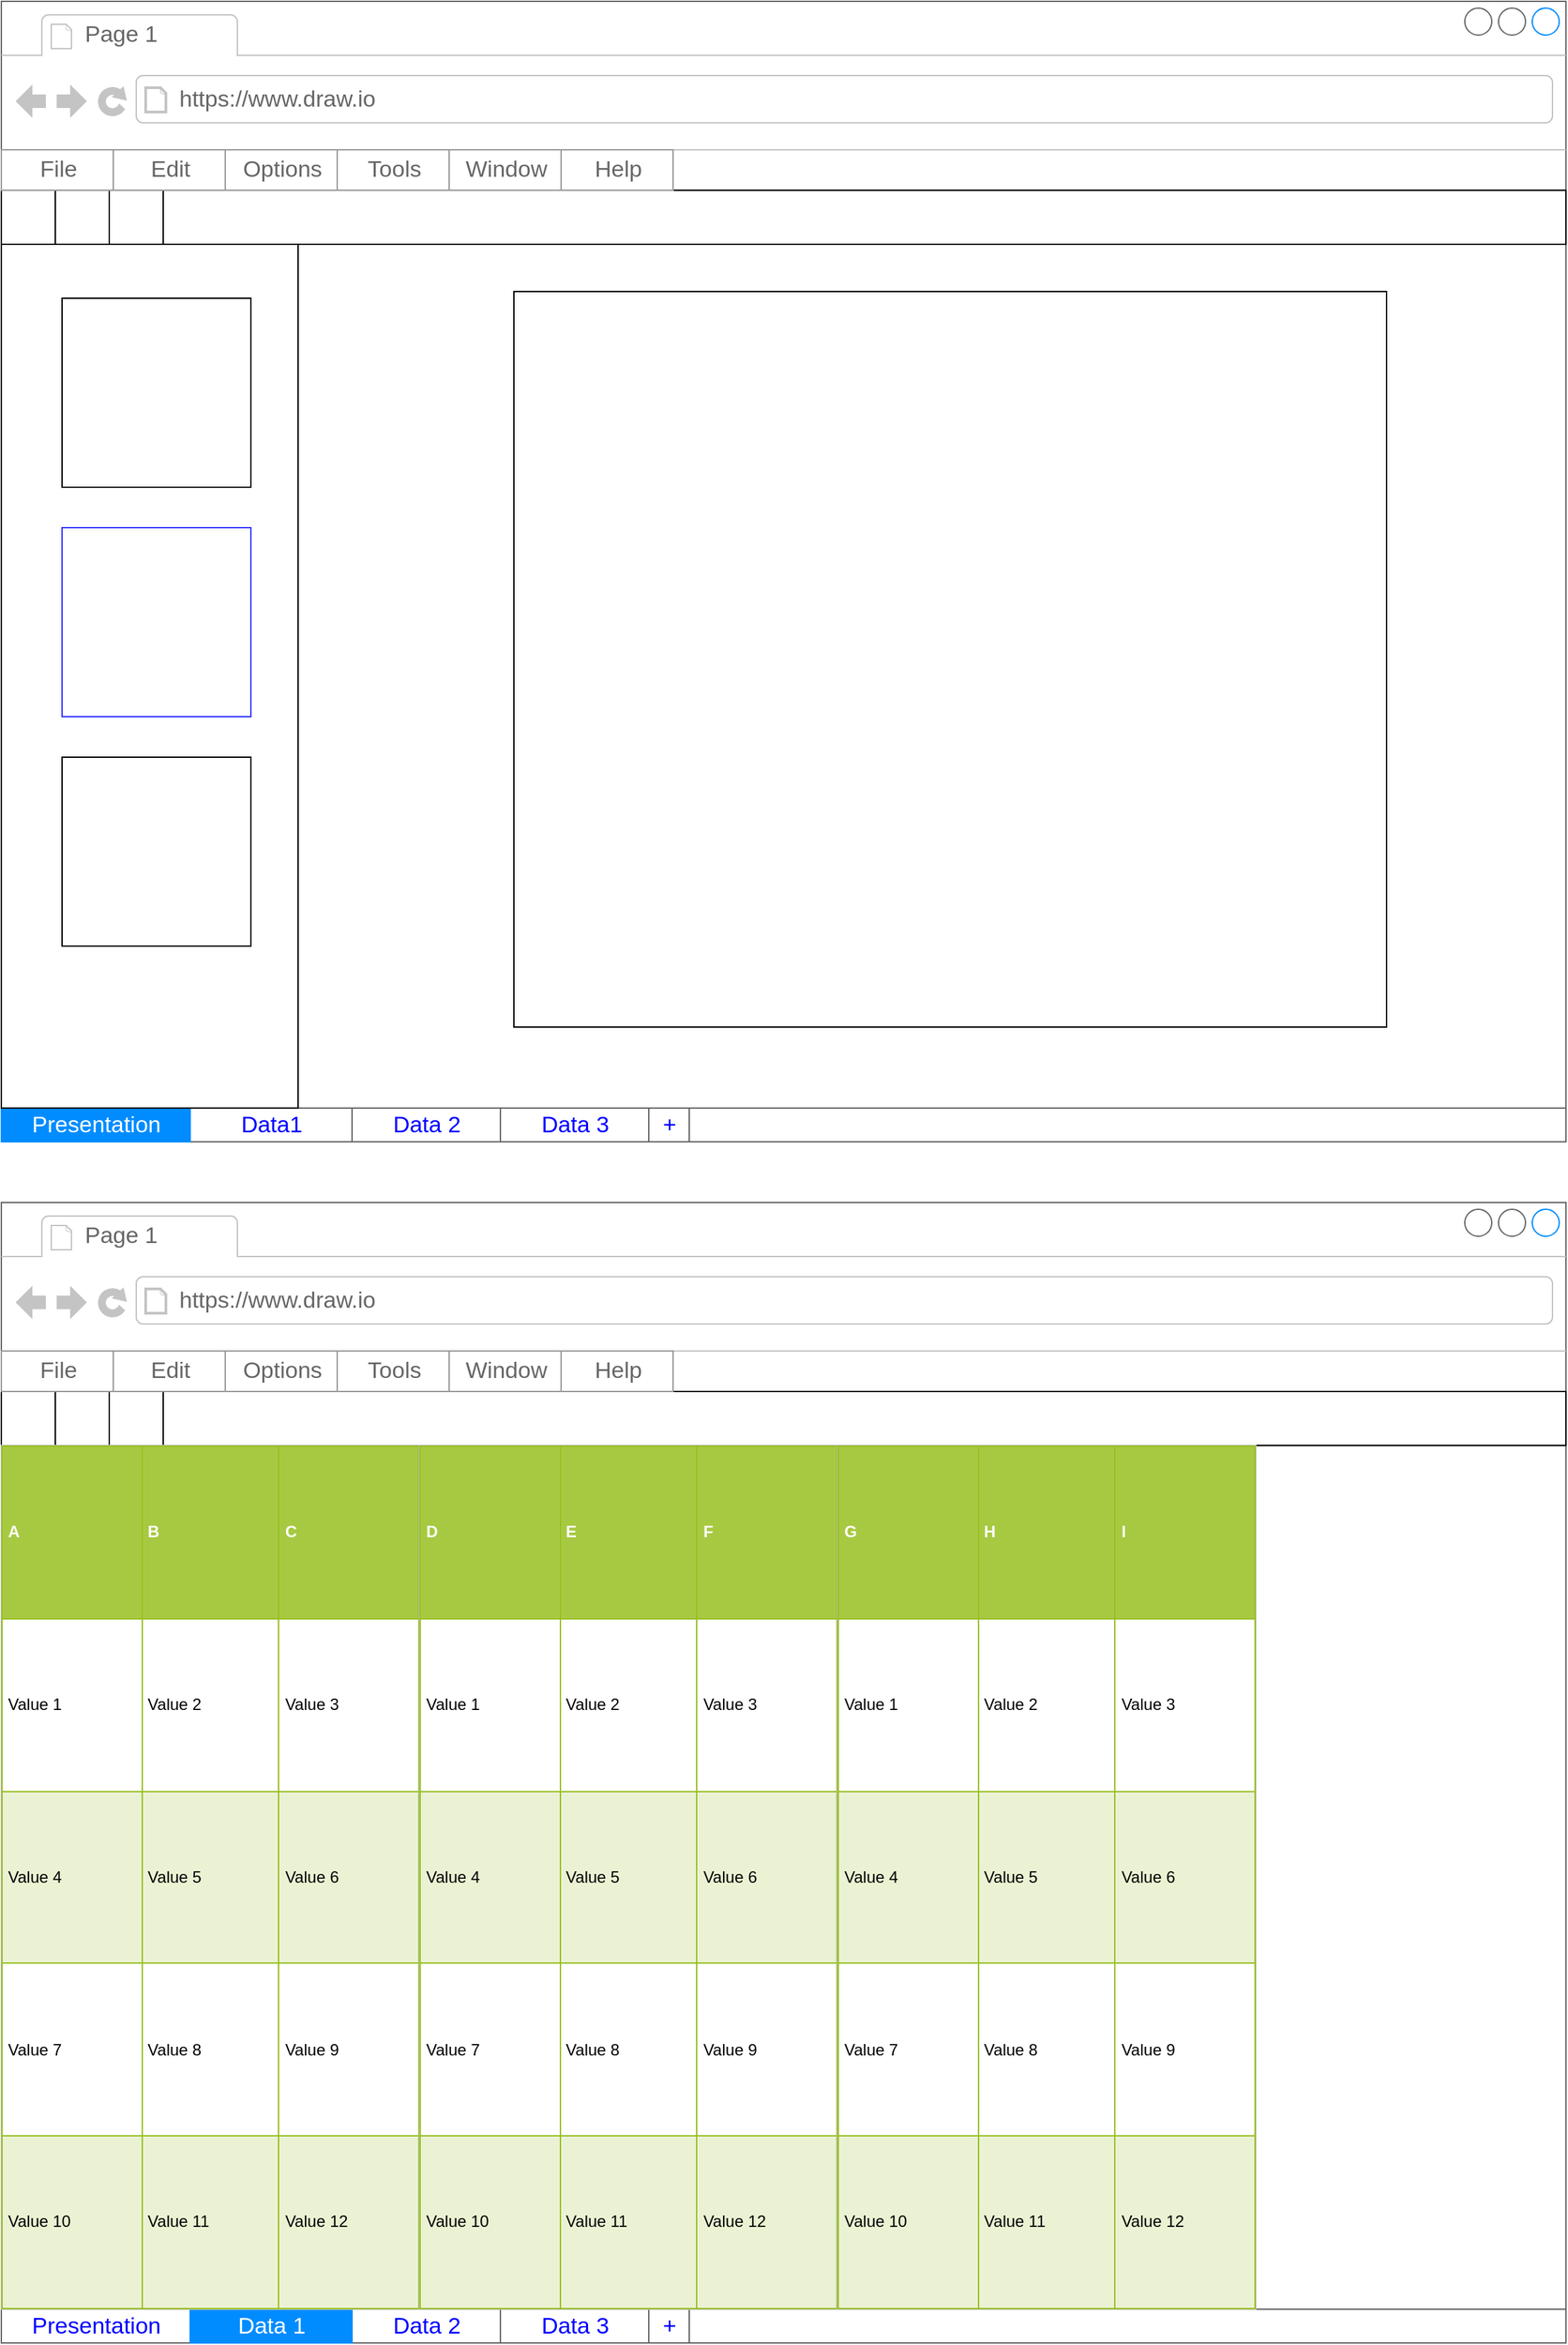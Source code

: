 <mxfile version="20.2.3" type="github">
  <diagram id="g1hcMKmjUBXz2dXKjl8z" name="Page-1">
    <mxGraphModel dx="1550" dy="852" grid="1" gridSize="10" guides="1" tooltips="1" connect="1" arrows="1" fold="1" page="1" pageScale="1" pageWidth="850" pageHeight="1100" math="0" shadow="0">
      <root>
        <mxCell id="0" />
        <mxCell id="1" parent="0" />
        <mxCell id="Z0eurx_jqAgqKmBtyaEW-1" value="" style="strokeWidth=1;shadow=0;dashed=0;align=center;html=1;shape=mxgraph.mockup.containers.browserWindow;rSize=0;strokeColor=#666666;strokeColor2=#008cff;strokeColor3=#c4c4c4;mainText=,;recursiveResize=0;" vertex="1" parent="1">
          <mxGeometry y="160" width="1160" height="845" as="geometry" />
        </mxCell>
        <mxCell id="Z0eurx_jqAgqKmBtyaEW-2" value="Page 1" style="strokeWidth=1;shadow=0;dashed=0;align=center;html=1;shape=mxgraph.mockup.containers.anchor;fontSize=17;fontColor=#666666;align=left;" vertex="1" parent="Z0eurx_jqAgqKmBtyaEW-1">
          <mxGeometry x="60" y="12" width="110" height="26" as="geometry" />
        </mxCell>
        <mxCell id="Z0eurx_jqAgqKmBtyaEW-3" value="https://www.draw.io" style="strokeWidth=1;shadow=0;dashed=0;align=center;html=1;shape=mxgraph.mockup.containers.anchor;rSize=0;fontSize=17;fontColor=#666666;align=left;" vertex="1" parent="Z0eurx_jqAgqKmBtyaEW-1">
          <mxGeometry x="130" y="60" width="250" height="26" as="geometry" />
        </mxCell>
        <mxCell id="Z0eurx_jqAgqKmBtyaEW-5" value="" style="rounded=0;whiteSpace=wrap;html=1;" vertex="1" parent="Z0eurx_jqAgqKmBtyaEW-1">
          <mxGeometry y="140" width="1160" height="40" as="geometry" />
        </mxCell>
        <mxCell id="Z0eurx_jqAgqKmBtyaEW-9" value="" style="rounded=0;whiteSpace=wrap;html=1;" vertex="1" parent="Z0eurx_jqAgqKmBtyaEW-1">
          <mxGeometry y="140" width="40" height="40" as="geometry" />
        </mxCell>
        <mxCell id="Z0eurx_jqAgqKmBtyaEW-10" value="" style="rounded=0;whiteSpace=wrap;html=1;" vertex="1" parent="Z0eurx_jqAgqKmBtyaEW-1">
          <mxGeometry x="40" y="140" width="40" height="40" as="geometry" />
        </mxCell>
        <mxCell id="Z0eurx_jqAgqKmBtyaEW-11" value="" style="rounded=0;whiteSpace=wrap;html=1;" vertex="1" parent="Z0eurx_jqAgqKmBtyaEW-1">
          <mxGeometry x="80" y="140" width="40" height="40" as="geometry" />
        </mxCell>
        <mxCell id="Z0eurx_jqAgqKmBtyaEW-12" value="" style="strokeWidth=1;shadow=0;dashed=0;align=center;html=1;shape=mxgraph.mockup.text.rrect;rSize=0;strokeColor=#666666;" vertex="1" parent="Z0eurx_jqAgqKmBtyaEW-1">
          <mxGeometry y="820" width="1160" height="25" as="geometry" />
        </mxCell>
        <mxCell id="Z0eurx_jqAgqKmBtyaEW-13" value="Data1" style="strokeColor=inherit;fillColor=inherit;gradientColor=inherit;strokeWidth=1;shadow=0;dashed=0;align=center;html=1;shape=mxgraph.mockup.text.rrect;rSize=0;fontSize=17;fontColor=#0000ff;" vertex="1" parent="Z0eurx_jqAgqKmBtyaEW-12">
          <mxGeometry x="140" width="120" height="25" as="geometry" />
        </mxCell>
        <mxCell id="Z0eurx_jqAgqKmBtyaEW-14" value="Data 2" style="strokeColor=inherit;fillColor=inherit;gradientColor=inherit;strokeWidth=1;shadow=0;dashed=0;align=center;html=1;shape=mxgraph.mockup.text.rrect;rSize=0;fontSize=17;fontColor=#0000ff;" vertex="1" parent="Z0eurx_jqAgqKmBtyaEW-12">
          <mxGeometry x="260" width="110" height="25" as="geometry" />
        </mxCell>
        <mxCell id="Z0eurx_jqAgqKmBtyaEW-15" value="Presentation" style="strokeWidth=1;shadow=0;dashed=0;align=center;html=1;shape=mxgraph.mockup.text.rrect;rSize=0;fontSize=17;fontColor=#ffffff;fillColor=#008cff;strokeColor=#008cff;" vertex="1" parent="Z0eurx_jqAgqKmBtyaEW-12">
          <mxGeometry width="140" height="25" as="geometry" />
        </mxCell>
        <mxCell id="Z0eurx_jqAgqKmBtyaEW-16" value="+" style="strokeColor=inherit;fillColor=inherit;gradientColor=inherit;strokeWidth=1;shadow=0;dashed=0;align=center;html=1;shape=mxgraph.mockup.text.rrect;rSize=0;fontSize=17;fontColor=#0000ff;" vertex="1" parent="Z0eurx_jqAgqKmBtyaEW-12">
          <mxGeometry x="480" width="30" height="25" as="geometry" />
        </mxCell>
        <mxCell id="Z0eurx_jqAgqKmBtyaEW-22" value="Data 3" style="strokeColor=inherit;fillColor=inherit;gradientColor=inherit;strokeWidth=1;shadow=0;dashed=0;align=center;html=1;shape=mxgraph.mockup.text.rrect;rSize=0;fontSize=17;fontColor=#0000ff;" vertex="1" parent="Z0eurx_jqAgqKmBtyaEW-12">
          <mxGeometry x="370" width="110" height="25" as="geometry" />
        </mxCell>
        <mxCell id="Z0eurx_jqAgqKmBtyaEW-17" value="" style="rounded=0;whiteSpace=wrap;html=1;" vertex="1" parent="Z0eurx_jqAgqKmBtyaEW-1">
          <mxGeometry x="380" y="215" width="647" height="545" as="geometry" />
        </mxCell>
        <mxCell id="Z0eurx_jqAgqKmBtyaEW-18" value="" style="rounded=0;whiteSpace=wrap;html=1;" vertex="1" parent="Z0eurx_jqAgqKmBtyaEW-1">
          <mxGeometry y="180" width="220" height="640" as="geometry" />
        </mxCell>
        <mxCell id="Z0eurx_jqAgqKmBtyaEW-19" value="" style="whiteSpace=wrap;html=1;aspect=fixed;" vertex="1" parent="Z0eurx_jqAgqKmBtyaEW-1">
          <mxGeometry x="45" y="220" width="140" height="140" as="geometry" />
        </mxCell>
        <mxCell id="Z0eurx_jqAgqKmBtyaEW-20" value="" style="whiteSpace=wrap;html=1;aspect=fixed;strokeColor=#3333FF;" vertex="1" parent="Z0eurx_jqAgqKmBtyaEW-1">
          <mxGeometry x="45" y="390" width="140" height="140" as="geometry" />
        </mxCell>
        <mxCell id="Z0eurx_jqAgqKmBtyaEW-21" value="" style="whiteSpace=wrap;html=1;aspect=fixed;" vertex="1" parent="Z0eurx_jqAgqKmBtyaEW-1">
          <mxGeometry x="45" y="560" width="140" height="140" as="geometry" />
        </mxCell>
        <mxCell id="Z0eurx_jqAgqKmBtyaEW-135" value="" style="strokeWidth=1;shadow=0;dashed=0;align=center;html=1;shape=mxgraph.mockup.forms.rrect;rSize=0;strokeColor=#999999;fillColor=#FFFFFF;" vertex="1" parent="Z0eurx_jqAgqKmBtyaEW-1">
          <mxGeometry y="110" width="498" height="30" as="geometry" />
        </mxCell>
        <mxCell id="Z0eurx_jqAgqKmBtyaEW-136" value="File" style="strokeColor=inherit;fillColor=inherit;gradientColor=inherit;strokeWidth=1;shadow=0;dashed=0;align=center;html=1;shape=mxgraph.mockup.forms.rrect;rSize=0;fontSize=17;fontColor=#666666;" vertex="1" parent="Z0eurx_jqAgqKmBtyaEW-135">
          <mxGeometry width="83" height="30" as="geometry" />
        </mxCell>
        <mxCell id="Z0eurx_jqAgqKmBtyaEW-137" value="Edit" style="strokeColor=inherit;fillColor=inherit;gradientColor=inherit;strokeWidth=1;shadow=0;dashed=0;align=center;html=1;shape=mxgraph.mockup.forms.rrect;rSize=0;fontSize=17;fontColor=#666666;" vertex="1" parent="Z0eurx_jqAgqKmBtyaEW-135">
          <mxGeometry x="83" width="83" height="30" as="geometry" />
        </mxCell>
        <mxCell id="Z0eurx_jqAgqKmBtyaEW-138" value="Options" style="strokeColor=inherit;fillColor=inherit;gradientColor=inherit;strokeWidth=1;shadow=0;dashed=0;align=center;html=1;shape=mxgraph.mockup.forms.rrect;rSize=0;fontSize=17;fontColor=#666666;" vertex="1" parent="Z0eurx_jqAgqKmBtyaEW-135">
          <mxGeometry x="166" width="83" height="30" as="geometry" />
        </mxCell>
        <mxCell id="Z0eurx_jqAgqKmBtyaEW-139" value="Tools" style="strokeColor=inherit;fillColor=inherit;gradientColor=inherit;strokeWidth=1;shadow=0;dashed=0;align=center;html=1;shape=mxgraph.mockup.forms.rrect;rSize=0;fontSize=17;fontColor=#666666;" vertex="1" parent="Z0eurx_jqAgqKmBtyaEW-135">
          <mxGeometry x="249" width="83" height="30" as="geometry" />
        </mxCell>
        <mxCell id="Z0eurx_jqAgqKmBtyaEW-140" value="Window" style="strokeColor=inherit;fillColor=inherit;gradientColor=inherit;strokeWidth=1;shadow=0;dashed=0;align=center;html=1;shape=mxgraph.mockup.forms.rrect;rSize=0;fontSize=17;fontColor=#666666;" vertex="1" parent="Z0eurx_jqAgqKmBtyaEW-135">
          <mxGeometry x="332" width="83" height="30" as="geometry" />
        </mxCell>
        <mxCell id="Z0eurx_jqAgqKmBtyaEW-141" value="Help" style="strokeColor=inherit;fillColor=inherit;gradientColor=inherit;strokeWidth=1;shadow=0;dashed=0;align=center;html=1;shape=mxgraph.mockup.forms.rrect;rSize=0;fontSize=17;fontColor=#666666;" vertex="1" parent="Z0eurx_jqAgqKmBtyaEW-135">
          <mxGeometry x="415" width="83" height="30" as="geometry" />
        </mxCell>
        <mxCell id="Z0eurx_jqAgqKmBtyaEW-46" value="" style="strokeWidth=1;shadow=0;dashed=0;align=center;html=1;shape=mxgraph.mockup.containers.browserWindow;rSize=0;strokeColor=#666666;strokeColor2=#008cff;strokeColor3=#c4c4c4;mainText=,;recursiveResize=0;" vertex="1" parent="1">
          <mxGeometry y="1050" width="1160" height="845" as="geometry" />
        </mxCell>
        <mxCell id="Z0eurx_jqAgqKmBtyaEW-47" value="Page 1" style="strokeWidth=1;shadow=0;dashed=0;align=center;html=1;shape=mxgraph.mockup.containers.anchor;fontSize=17;fontColor=#666666;align=left;" vertex="1" parent="Z0eurx_jqAgqKmBtyaEW-46">
          <mxGeometry x="60" y="12" width="110" height="26" as="geometry" />
        </mxCell>
        <mxCell id="Z0eurx_jqAgqKmBtyaEW-48" value="https://www.draw.io" style="strokeWidth=1;shadow=0;dashed=0;align=center;html=1;shape=mxgraph.mockup.containers.anchor;rSize=0;fontSize=17;fontColor=#666666;align=left;" vertex="1" parent="Z0eurx_jqAgqKmBtyaEW-46">
          <mxGeometry x="130" y="60" width="250" height="26" as="geometry" />
        </mxCell>
        <mxCell id="Z0eurx_jqAgqKmBtyaEW-50" value="" style="rounded=0;whiteSpace=wrap;html=1;" vertex="1" parent="Z0eurx_jqAgqKmBtyaEW-46">
          <mxGeometry y="140" width="1160" height="40" as="geometry" />
        </mxCell>
        <mxCell id="Z0eurx_jqAgqKmBtyaEW-54" value="" style="rounded=0;whiteSpace=wrap;html=1;" vertex="1" parent="Z0eurx_jqAgqKmBtyaEW-46">
          <mxGeometry y="140" width="40" height="40" as="geometry" />
        </mxCell>
        <mxCell id="Z0eurx_jqAgqKmBtyaEW-55" value="" style="rounded=0;whiteSpace=wrap;html=1;" vertex="1" parent="Z0eurx_jqAgqKmBtyaEW-46">
          <mxGeometry x="40" y="140" width="40" height="40" as="geometry" />
        </mxCell>
        <mxCell id="Z0eurx_jqAgqKmBtyaEW-56" value="" style="rounded=0;whiteSpace=wrap;html=1;" vertex="1" parent="Z0eurx_jqAgqKmBtyaEW-46">
          <mxGeometry x="80" y="140" width="40" height="40" as="geometry" />
        </mxCell>
        <mxCell id="Z0eurx_jqAgqKmBtyaEW-57" value="" style="strokeWidth=1;shadow=0;dashed=0;align=center;html=1;shape=mxgraph.mockup.text.rrect;rSize=0;strokeColor=#666666;" vertex="1" parent="Z0eurx_jqAgqKmBtyaEW-46">
          <mxGeometry y="820" width="1160" height="25" as="geometry" />
        </mxCell>
        <mxCell id="Z0eurx_jqAgqKmBtyaEW-58" value="&lt;div&gt;Presentation&lt;/div&gt;" style="strokeColor=inherit;fillColor=inherit;gradientColor=inherit;strokeWidth=1;shadow=0;dashed=0;align=center;html=1;shape=mxgraph.mockup.text.rrect;rSize=0;fontSize=17;fontColor=#0000ff;" vertex="1" parent="Z0eurx_jqAgqKmBtyaEW-57">
          <mxGeometry width="140" height="25" as="geometry" />
        </mxCell>
        <mxCell id="Z0eurx_jqAgqKmBtyaEW-59" value="Data 2" style="strokeColor=inherit;fillColor=inherit;gradientColor=inherit;strokeWidth=1;shadow=0;dashed=0;align=center;html=1;shape=mxgraph.mockup.text.rrect;rSize=0;fontSize=17;fontColor=#0000ff;" vertex="1" parent="Z0eurx_jqAgqKmBtyaEW-57">
          <mxGeometry x="260" width="110" height="25" as="geometry" />
        </mxCell>
        <mxCell id="Z0eurx_jqAgqKmBtyaEW-61" value="+" style="strokeColor=inherit;fillColor=inherit;gradientColor=inherit;strokeWidth=1;shadow=0;dashed=0;align=center;html=1;shape=mxgraph.mockup.text.rrect;rSize=0;fontSize=17;fontColor=#0000ff;" vertex="1" parent="Z0eurx_jqAgqKmBtyaEW-57">
          <mxGeometry x="480" width="30" height="25" as="geometry" />
        </mxCell>
        <mxCell id="Z0eurx_jqAgqKmBtyaEW-62" value="Data 3" style="strokeColor=inherit;fillColor=inherit;gradientColor=inherit;strokeWidth=1;shadow=0;dashed=0;align=center;html=1;shape=mxgraph.mockup.text.rrect;rSize=0;fontSize=17;fontColor=#0000ff;" vertex="1" parent="Z0eurx_jqAgqKmBtyaEW-57">
          <mxGeometry x="370" width="110" height="25" as="geometry" />
        </mxCell>
        <mxCell id="Z0eurx_jqAgqKmBtyaEW-60" value="&lt;div&gt;Data 1&lt;/div&gt;" style="strokeWidth=1;shadow=0;dashed=0;align=center;html=1;shape=mxgraph.mockup.text.rrect;rSize=0;fontSize=17;fontColor=#ffffff;fillColor=#008cff;strokeColor=#008cff;" vertex="1" parent="Z0eurx_jqAgqKmBtyaEW-57">
          <mxGeometry x="140" width="120" height="25" as="geometry" />
        </mxCell>
        <mxCell id="Z0eurx_jqAgqKmBtyaEW-106" value="" style="strokeWidth=1;shadow=0;dashed=0;align=center;html=1;shape=mxgraph.mockup.forms.rrect;rSize=0;strokeColor=#999999;fillColor=#FFFFFF;" vertex="1" parent="Z0eurx_jqAgqKmBtyaEW-46">
          <mxGeometry y="110" width="498" height="30" as="geometry" />
        </mxCell>
        <mxCell id="Z0eurx_jqAgqKmBtyaEW-107" value="File" style="strokeColor=inherit;fillColor=inherit;gradientColor=inherit;strokeWidth=1;shadow=0;dashed=0;align=center;html=1;shape=mxgraph.mockup.forms.rrect;rSize=0;fontSize=17;fontColor=#666666;" vertex="1" parent="Z0eurx_jqAgqKmBtyaEW-106">
          <mxGeometry width="83" height="30" as="geometry" />
        </mxCell>
        <mxCell id="Z0eurx_jqAgqKmBtyaEW-108" value="Edit" style="strokeColor=inherit;fillColor=inherit;gradientColor=inherit;strokeWidth=1;shadow=0;dashed=0;align=center;html=1;shape=mxgraph.mockup.forms.rrect;rSize=0;fontSize=17;fontColor=#666666;" vertex="1" parent="Z0eurx_jqAgqKmBtyaEW-106">
          <mxGeometry x="83" width="83" height="30" as="geometry" />
        </mxCell>
        <mxCell id="Z0eurx_jqAgqKmBtyaEW-109" value="Options" style="strokeColor=inherit;fillColor=inherit;gradientColor=inherit;strokeWidth=1;shadow=0;dashed=0;align=center;html=1;shape=mxgraph.mockup.forms.rrect;rSize=0;fontSize=17;fontColor=#666666;" vertex="1" parent="Z0eurx_jqAgqKmBtyaEW-106">
          <mxGeometry x="166" width="83" height="30" as="geometry" />
        </mxCell>
        <mxCell id="Z0eurx_jqAgqKmBtyaEW-110" value="Tools" style="strokeColor=inherit;fillColor=inherit;gradientColor=inherit;strokeWidth=1;shadow=0;dashed=0;align=center;html=1;shape=mxgraph.mockup.forms.rrect;rSize=0;fontSize=17;fontColor=#666666;" vertex="1" parent="Z0eurx_jqAgqKmBtyaEW-106">
          <mxGeometry x="249" width="83" height="30" as="geometry" />
        </mxCell>
        <mxCell id="Z0eurx_jqAgqKmBtyaEW-111" value="Window" style="strokeColor=inherit;fillColor=inherit;gradientColor=inherit;strokeWidth=1;shadow=0;dashed=0;align=center;html=1;shape=mxgraph.mockup.forms.rrect;rSize=0;fontSize=17;fontColor=#666666;" vertex="1" parent="Z0eurx_jqAgqKmBtyaEW-106">
          <mxGeometry x="332" width="83" height="30" as="geometry" />
        </mxCell>
        <mxCell id="Z0eurx_jqAgqKmBtyaEW-112" value="Help" style="strokeColor=inherit;fillColor=inherit;gradientColor=inherit;strokeWidth=1;shadow=0;dashed=0;align=center;html=1;shape=mxgraph.mockup.forms.rrect;rSize=0;fontSize=17;fontColor=#666666;" vertex="1" parent="Z0eurx_jqAgqKmBtyaEW-106">
          <mxGeometry x="415" width="83" height="30" as="geometry" />
        </mxCell>
        <mxCell id="Z0eurx_jqAgqKmBtyaEW-174" value="&lt;table style=&quot;width:100%;height:100%;border-collapse:collapse;&quot; width=&quot;100%&quot; height=&quot;100%&quot; cellpadding=&quot;4&quot; border=&quot;1&quot;&gt;&lt;tbody&gt;&lt;tr style=&quot;background-color:#A7C942;color:#ffffff;border:1px solid #98bf21;&quot;&gt;&lt;th align=&quot;left&quot;&gt;A&lt;/th&gt;&lt;th align=&quot;left&quot;&gt;B&lt;/th&gt;&lt;th align=&quot;left&quot;&gt;C&lt;br&gt;&lt;/th&gt;&lt;/tr&gt;&lt;tr style=&quot;border:1px solid #98bf21;&quot;&gt;&lt;td&gt;Value 1&lt;/td&gt;&lt;td&gt;Value 2&lt;/td&gt;&lt;td&gt;Value 3&lt;/td&gt;&lt;/tr&gt;&lt;tr style=&quot;background-color:#EAF2D3;border:1px solid #98bf21;&quot;&gt;&lt;td&gt;Value 4&lt;/td&gt;&lt;td&gt;Value 5&lt;/td&gt;&lt;td&gt;Value 6&lt;/td&gt;&lt;/tr&gt;&lt;tr style=&quot;border:1px solid #98bf21;&quot;&gt;&lt;td&gt;Value 7&lt;/td&gt;&lt;td&gt;Value 8&lt;/td&gt;&lt;td&gt;Value 9&lt;/td&gt;&lt;/tr&gt;&lt;tr style=&quot;background-color:#EAF2D3;border:1px solid #98bf21;&quot;&gt;&lt;td&gt;Value 10&lt;/td&gt;&lt;td&gt;Value 11&lt;/td&gt;&lt;td&gt;Value 12&lt;/td&gt;&lt;/tr&gt;&lt;/tbody&gt;&lt;/table&gt;" style="text;html=1;strokeColor=#c0c0c0;fillColor=#ffffff;overflow=fill;rounded=0;" vertex="1" parent="Z0eurx_jqAgqKmBtyaEW-46">
          <mxGeometry y="180" width="310" height="640" as="geometry" />
        </mxCell>
        <mxCell id="Z0eurx_jqAgqKmBtyaEW-197" value="&lt;table style=&quot;width:100%;height:100%;border-collapse:collapse;&quot; width=&quot;100%&quot; height=&quot;100%&quot; cellpadding=&quot;4&quot; border=&quot;1&quot;&gt;&lt;tbody&gt;&lt;tr style=&quot;background-color:#A7C942;color:#ffffff;border:1px solid #98bf21;&quot;&gt;&lt;th align=&quot;left&quot;&gt;D&lt;/th&gt;&lt;th align=&quot;left&quot;&gt;E&lt;br&gt;&lt;/th&gt;&lt;th align=&quot;left&quot;&gt;F&lt;br&gt;&lt;/th&gt;&lt;/tr&gt;&lt;tr style=&quot;border:1px solid #98bf21;&quot;&gt;&lt;td&gt;Value 1&lt;/td&gt;&lt;td&gt;Value 2&lt;/td&gt;&lt;td&gt;Value 3&lt;/td&gt;&lt;/tr&gt;&lt;tr style=&quot;background-color:#EAF2D3;border:1px solid #98bf21;&quot;&gt;&lt;td&gt;Value 4&lt;/td&gt;&lt;td&gt;Value 5&lt;/td&gt;&lt;td&gt;Value 6&lt;/td&gt;&lt;/tr&gt;&lt;tr style=&quot;border:1px solid #98bf21;&quot;&gt;&lt;td&gt;Value 7&lt;/td&gt;&lt;td&gt;Value 8&lt;/td&gt;&lt;td&gt;Value 9&lt;/td&gt;&lt;/tr&gt;&lt;tr style=&quot;background-color:#EAF2D3;border:1px solid #98bf21;&quot;&gt;&lt;td&gt;Value 10&lt;/td&gt;&lt;td&gt;Value 11&lt;/td&gt;&lt;td&gt;Value 12&lt;/td&gt;&lt;/tr&gt;&lt;/tbody&gt;&lt;/table&gt;" style="text;html=1;strokeColor=#c0c0c0;fillColor=#ffffff;overflow=fill;rounded=0;" vertex="1" parent="Z0eurx_jqAgqKmBtyaEW-46">
          <mxGeometry x="310" y="180" width="310" height="640" as="geometry" />
        </mxCell>
        <mxCell id="Z0eurx_jqAgqKmBtyaEW-198" value="&lt;table style=&quot;width:100%;height:100%;border-collapse:collapse;&quot; width=&quot;100%&quot; height=&quot;100%&quot; cellpadding=&quot;4&quot; border=&quot;1&quot;&gt;&lt;tbody&gt;&lt;tr style=&quot;background-color:#A7C942;color:#ffffff;border:1px solid #98bf21;&quot;&gt;&lt;th align=&quot;left&quot;&gt;G&lt;/th&gt;&lt;th align=&quot;left&quot;&gt;H&lt;/th&gt;&lt;th align=&quot;left&quot;&gt;I&lt;br&gt;&lt;/th&gt;&lt;/tr&gt;&lt;tr style=&quot;border:1px solid #98bf21;&quot;&gt;&lt;td&gt;Value 1&lt;/td&gt;&lt;td&gt;Value 2&lt;/td&gt;&lt;td&gt;Value 3&lt;/td&gt;&lt;/tr&gt;&lt;tr style=&quot;background-color:#EAF2D3;border:1px solid #98bf21;&quot;&gt;&lt;td&gt;Value 4&lt;/td&gt;&lt;td&gt;Value 5&lt;/td&gt;&lt;td&gt;Value 6&lt;/td&gt;&lt;/tr&gt;&lt;tr style=&quot;border:1px solid #98bf21;&quot;&gt;&lt;td&gt;Value 7&lt;/td&gt;&lt;td&gt;Value 8&lt;/td&gt;&lt;td&gt;Value 9&lt;/td&gt;&lt;/tr&gt;&lt;tr style=&quot;background-color:#EAF2D3;border:1px solid #98bf21;&quot;&gt;&lt;td&gt;Value 10&lt;/td&gt;&lt;td&gt;Value 11&lt;/td&gt;&lt;td&gt;Value 12&lt;/td&gt;&lt;/tr&gt;&lt;/tbody&gt;&lt;/table&gt;" style="text;html=1;strokeColor=#c0c0c0;fillColor=#ffffff;overflow=fill;rounded=0;" vertex="1" parent="Z0eurx_jqAgqKmBtyaEW-46">
          <mxGeometry x="620" y="180" width="310" height="640" as="geometry" />
        </mxCell>
      </root>
    </mxGraphModel>
  </diagram>
</mxfile>
